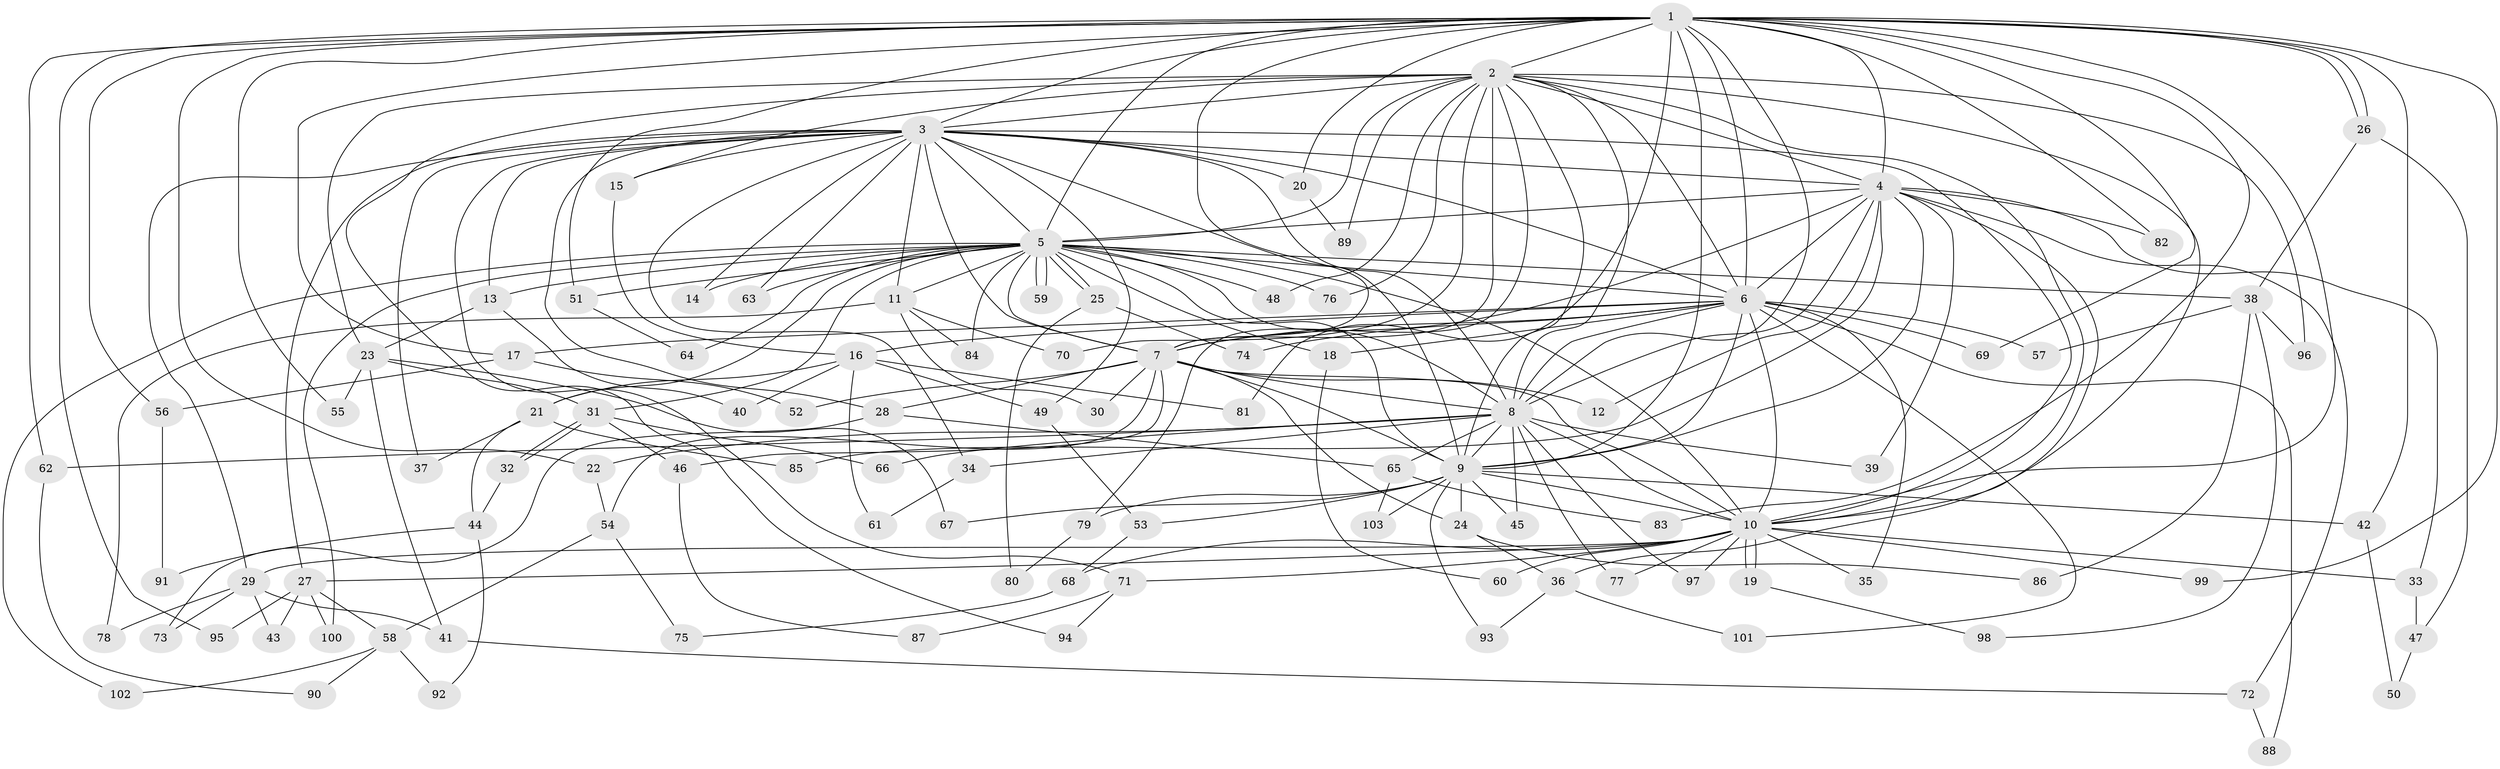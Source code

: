 // Generated by graph-tools (version 1.1) at 2025/44/03/09/25 04:44:45]
// undirected, 103 vertices, 231 edges
graph export_dot {
graph [start="1"]
  node [color=gray90,style=filled];
  1;
  2;
  3;
  4;
  5;
  6;
  7;
  8;
  9;
  10;
  11;
  12;
  13;
  14;
  15;
  16;
  17;
  18;
  19;
  20;
  21;
  22;
  23;
  24;
  25;
  26;
  27;
  28;
  29;
  30;
  31;
  32;
  33;
  34;
  35;
  36;
  37;
  38;
  39;
  40;
  41;
  42;
  43;
  44;
  45;
  46;
  47;
  48;
  49;
  50;
  51;
  52;
  53;
  54;
  55;
  56;
  57;
  58;
  59;
  60;
  61;
  62;
  63;
  64;
  65;
  66;
  67;
  68;
  69;
  70;
  71;
  72;
  73;
  74;
  75;
  76;
  77;
  78;
  79;
  80;
  81;
  82;
  83;
  84;
  85;
  86;
  87;
  88;
  89;
  90;
  91;
  92;
  93;
  94;
  95;
  96;
  97;
  98;
  99;
  100;
  101;
  102;
  103;
  1 -- 2;
  1 -- 3;
  1 -- 4;
  1 -- 5;
  1 -- 6;
  1 -- 7;
  1 -- 8;
  1 -- 9;
  1 -- 10;
  1 -- 17;
  1 -- 20;
  1 -- 22;
  1 -- 26;
  1 -- 26;
  1 -- 42;
  1 -- 51;
  1 -- 55;
  1 -- 56;
  1 -- 62;
  1 -- 69;
  1 -- 81;
  1 -- 82;
  1 -- 83;
  1 -- 95;
  1 -- 99;
  2 -- 3;
  2 -- 4;
  2 -- 5;
  2 -- 6;
  2 -- 7;
  2 -- 8;
  2 -- 9;
  2 -- 10;
  2 -- 15;
  2 -- 23;
  2 -- 36;
  2 -- 48;
  2 -- 70;
  2 -- 76;
  2 -- 79;
  2 -- 89;
  2 -- 94;
  2 -- 96;
  3 -- 4;
  3 -- 5;
  3 -- 6;
  3 -- 7;
  3 -- 8;
  3 -- 9;
  3 -- 10;
  3 -- 11;
  3 -- 13;
  3 -- 14;
  3 -- 15;
  3 -- 20;
  3 -- 27;
  3 -- 28;
  3 -- 29;
  3 -- 34;
  3 -- 37;
  3 -- 49;
  3 -- 63;
  3 -- 71;
  4 -- 5;
  4 -- 6;
  4 -- 7;
  4 -- 8;
  4 -- 9;
  4 -- 10;
  4 -- 12;
  4 -- 33;
  4 -- 39;
  4 -- 72;
  4 -- 82;
  4 -- 85;
  5 -- 6;
  5 -- 7;
  5 -- 8;
  5 -- 9;
  5 -- 10;
  5 -- 11;
  5 -- 13;
  5 -- 14;
  5 -- 18;
  5 -- 21;
  5 -- 25;
  5 -- 25;
  5 -- 31;
  5 -- 38;
  5 -- 48;
  5 -- 51;
  5 -- 59;
  5 -- 59;
  5 -- 63;
  5 -- 64;
  5 -- 76;
  5 -- 84;
  5 -- 100;
  5 -- 102;
  6 -- 7;
  6 -- 8;
  6 -- 9;
  6 -- 10;
  6 -- 16;
  6 -- 17;
  6 -- 18;
  6 -- 35;
  6 -- 57;
  6 -- 69;
  6 -- 74;
  6 -- 88;
  6 -- 101;
  7 -- 8;
  7 -- 9;
  7 -- 10;
  7 -- 12;
  7 -- 24;
  7 -- 28;
  7 -- 30;
  7 -- 46;
  7 -- 52;
  7 -- 54;
  8 -- 9;
  8 -- 10;
  8 -- 22;
  8 -- 34;
  8 -- 39;
  8 -- 45;
  8 -- 62;
  8 -- 65;
  8 -- 66;
  8 -- 77;
  8 -- 97;
  9 -- 10;
  9 -- 24;
  9 -- 42;
  9 -- 45;
  9 -- 53;
  9 -- 67;
  9 -- 79;
  9 -- 93;
  9 -- 103;
  10 -- 19;
  10 -- 19;
  10 -- 27;
  10 -- 29;
  10 -- 33;
  10 -- 35;
  10 -- 60;
  10 -- 68;
  10 -- 71;
  10 -- 77;
  10 -- 97;
  10 -- 99;
  11 -- 30;
  11 -- 70;
  11 -- 78;
  11 -- 84;
  13 -- 23;
  13 -- 40;
  15 -- 16;
  16 -- 21;
  16 -- 40;
  16 -- 49;
  16 -- 61;
  16 -- 81;
  17 -- 52;
  17 -- 56;
  18 -- 60;
  19 -- 98;
  20 -- 89;
  21 -- 37;
  21 -- 44;
  21 -- 85;
  22 -- 54;
  23 -- 31;
  23 -- 41;
  23 -- 55;
  23 -- 67;
  24 -- 36;
  24 -- 86;
  25 -- 74;
  25 -- 80;
  26 -- 38;
  26 -- 47;
  27 -- 43;
  27 -- 58;
  27 -- 95;
  27 -- 100;
  28 -- 65;
  28 -- 73;
  29 -- 41;
  29 -- 43;
  29 -- 73;
  29 -- 78;
  31 -- 32;
  31 -- 32;
  31 -- 46;
  31 -- 66;
  32 -- 44;
  33 -- 47;
  34 -- 61;
  36 -- 93;
  36 -- 101;
  38 -- 57;
  38 -- 86;
  38 -- 96;
  38 -- 98;
  41 -- 72;
  42 -- 50;
  44 -- 91;
  44 -- 92;
  46 -- 87;
  47 -- 50;
  49 -- 53;
  51 -- 64;
  53 -- 68;
  54 -- 58;
  54 -- 75;
  56 -- 91;
  58 -- 90;
  58 -- 92;
  58 -- 102;
  62 -- 90;
  65 -- 83;
  65 -- 103;
  68 -- 75;
  71 -- 87;
  71 -- 94;
  72 -- 88;
  79 -- 80;
}
